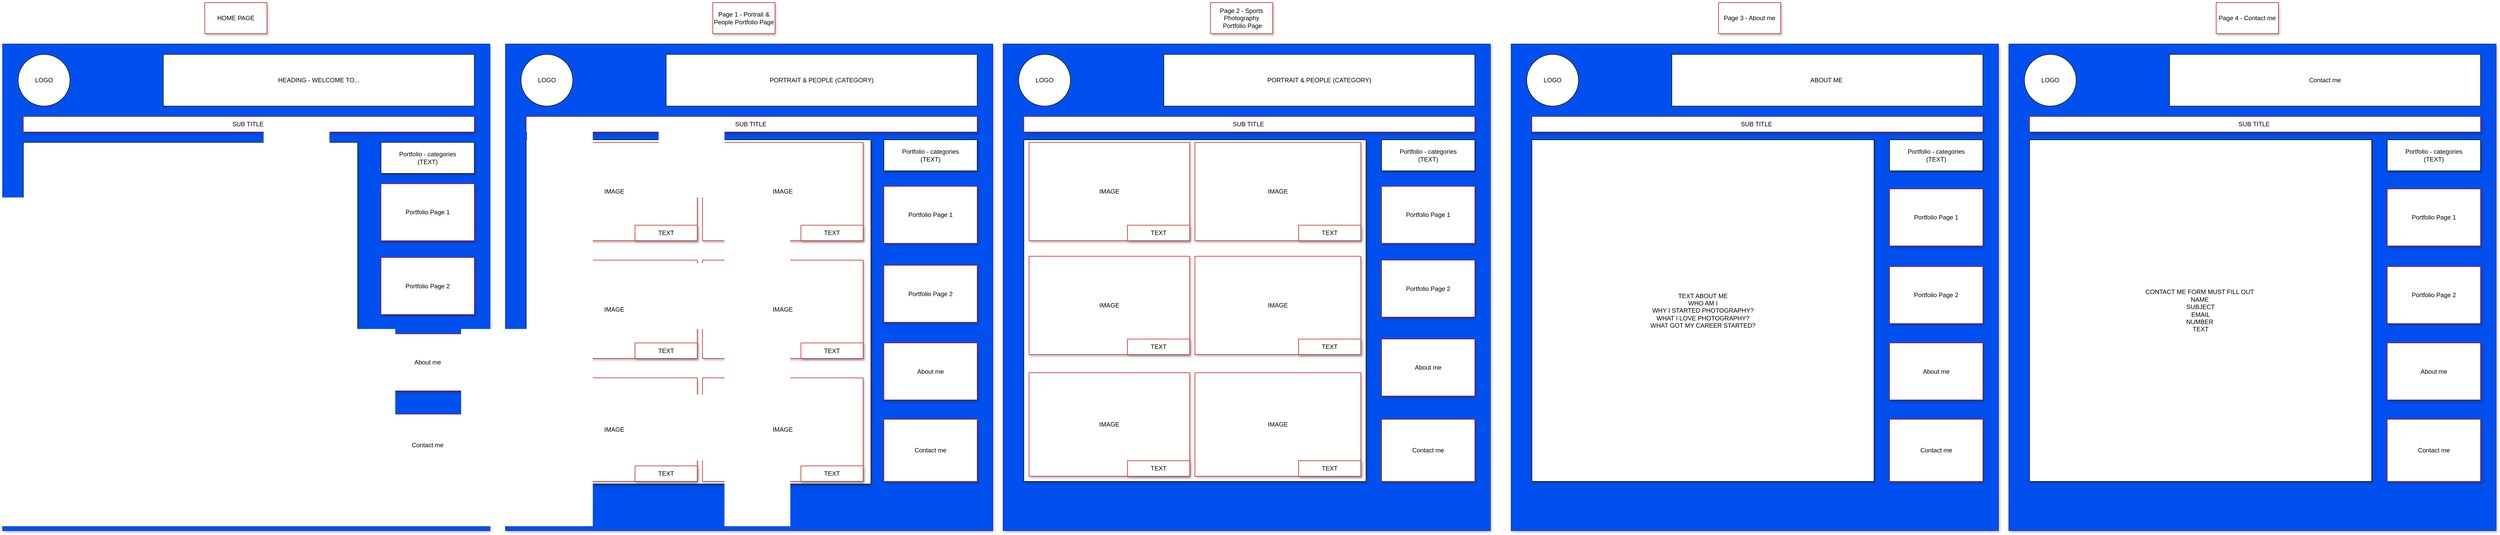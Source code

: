 <mxfile version="13.4.8" type="device"><diagram id="H8DoX3Xx-OVx8bmLnEmj" name="Page-1"><mxGraphModel dx="2893" dy="2330" grid="1" gridSize="10" guides="1" tooltips="1" connect="1" arrows="1" fold="1" page="1" pageScale="1" pageWidth="827" pageHeight="1169" math="0" shadow="0"><root><mxCell id="0"/><mxCell id="1" parent="0"/><mxCell id="cd6MgkSXQTXqrAkrhS8Q-16" value="" style="whiteSpace=wrap;html=1;aspect=fixed;shadow=1;fillColor=#0050ef;strokeColor=#001DBC;fontColor=#ffffff;" vertex="1" parent="1"><mxGeometry x="-340" y="-170" width="940" height="940" as="geometry"/></mxCell><mxCell id="cd6MgkSXQTXqrAkrhS8Q-2" value="HEADING - WELCOME TO..." style="rounded=0;whiteSpace=wrap;html=1;" vertex="1" parent="1"><mxGeometry x="-30" y="-150" width="600" height="100" as="geometry"/></mxCell><mxCell id="cd6MgkSXQTXqrAkrhS8Q-3" value="Portrait &amp;amp; People Page" style="rounded=0;whiteSpace=wrap;html=1;" vertex="1" parent="1"><mxGeometry x="390" y="105" width="180" height="105" as="geometry"/></mxCell><mxCell id="cd6MgkSXQTXqrAkrhS8Q-6" value="LOGO" style="ellipse;whiteSpace=wrap;html=1;aspect=fixed;" vertex="1" parent="1"><mxGeometry x="-310" y="-150" width="100" height="100" as="geometry"/></mxCell><mxCell id="cd6MgkSXQTXqrAkrhS8Q-9" style="edgeStyle=orthogonalEdgeStyle;rounded=0;orthogonalLoop=1;jettySize=auto;html=1;exitX=0.5;exitY=1;exitDx=0;exitDy=0;" edge="1" parent="1"><mxGeometry relative="1" as="geometry"><mxPoint x="-300" y="-102.5" as="sourcePoint"/><mxPoint x="-300" y="-102.5" as="targetPoint"/></mxGeometry></mxCell><mxCell id="cd6MgkSXQTXqrAkrhS8Q-19" value="" style="whiteSpace=wrap;html=1;aspect=fixed;shadow=1;" vertex="1" parent="1"><mxGeometry x="-300" y="20" width="645" height="645" as="geometry"/></mxCell><mxCell id="cd6MgkSXQTXqrAkrhS8Q-20" value="Sports Photography Page&lt;br&gt;(Football)" style="rounded=0;whiteSpace=wrap;html=1;" vertex="1" parent="1"><mxGeometry x="390" y="247.5" width="180" height="105" as="geometry"/></mxCell><mxCell id="cd6MgkSXQTXqrAkrhS8Q-25" value="Portfolio -&amp;nbsp;categories &lt;br&gt;(TEXT)" style="rounded=0;whiteSpace=wrap;html=1;shadow=1;" vertex="1" parent="1"><mxGeometry x="390" y="20" width="180" height="60" as="geometry"/></mxCell><mxCell id="cd6MgkSXQTXqrAkrhS8Q-26" value="SUB TITLE&amp;nbsp;" style="rounded=0;whiteSpace=wrap;html=1;shadow=1;strokeColor=#CC0000;" vertex="1" parent="1"><mxGeometry x="-300" y="-30" width="870" height="30" as="geometry"/></mxCell><mxCell id="cd6MgkSXQTXqrAkrhS8Q-27" value="" style="whiteSpace=wrap;html=1;aspect=fixed;shadow=1;fillColor=#0050ef;strokeColor=#001DBC;fontColor=#ffffff;" vertex="1" parent="1"><mxGeometry x="630" y="-170" width="940" height="940" as="geometry"/></mxCell><mxCell id="cd6MgkSXQTXqrAkrhS8Q-30" value="LOGO" style="ellipse;whiteSpace=wrap;html=1;aspect=fixed;" vertex="1" parent="1"><mxGeometry x="660" y="-150" width="100" height="100" as="geometry"/></mxCell><mxCell id="cd6MgkSXQTXqrAkrhS8Q-32" style="edgeStyle=orthogonalEdgeStyle;rounded=0;orthogonalLoop=1;jettySize=auto;html=1;exitX=0.5;exitY=1;exitDx=0;exitDy=0;" edge="1" parent="1"><mxGeometry relative="1" as="geometry"><mxPoint x="670" y="-102.5" as="sourcePoint"/><mxPoint x="670" y="-102.5" as="targetPoint"/></mxGeometry></mxCell><mxCell id="cd6MgkSXQTXqrAkrhS8Q-33" value="" style="whiteSpace=wrap;html=1;aspect=fixed;shadow=1;" vertex="1" parent="1"><mxGeometry x="670" y="15" width="665" height="665" as="geometry"/></mxCell><mxCell id="cd6MgkSXQTXqrAkrhS8Q-37" value="IMAGE" style="rounded=0;whiteSpace=wrap;html=1;" vertex="1" parent="1"><mxGeometry x="1360" y="570" width="180" height="105" as="geometry"/></mxCell><mxCell id="cd6MgkSXQTXqrAkrhS8Q-38" value="Portfolio -&amp;nbsp;categories &lt;br&gt;(TEXT)" style="rounded=0;whiteSpace=wrap;html=1;shadow=1;" vertex="1" parent="1"><mxGeometry x="1360" y="15" width="180" height="60" as="geometry"/></mxCell><mxCell id="cd6MgkSXQTXqrAkrhS8Q-39" value="SUB TITLE&amp;nbsp;" style="rounded=0;whiteSpace=wrap;html=1;shadow=1;strokeColor=#CC0000;" vertex="1" parent="1"><mxGeometry x="670" y="-30" width="870" height="30" as="geometry"/></mxCell><mxCell id="cd6MgkSXQTXqrAkrhS8Q-40" value="IMAGE" style="rounded=0;whiteSpace=wrap;html=1;shadow=1;strokeColor=#CC0000;" vertex="1" parent="1"><mxGeometry x="680" y="20" width="320" height="190" as="geometry"/></mxCell><mxCell id="cd6MgkSXQTXqrAkrhS8Q-41" value="IMAGE" style="rounded=0;whiteSpace=wrap;html=1;shadow=1;strokeColor=#CC0000;" vertex="1" parent="1"><mxGeometry x="1010" y="20" width="310" height="190" as="geometry"/></mxCell><mxCell id="cd6MgkSXQTXqrAkrhS8Q-42" value="IMAGE" style="rounded=0;whiteSpace=wrap;html=1;shadow=1;strokeColor=#CC0000;" vertex="1" parent="1"><mxGeometry x="1010" y="475" width="310" height="200" as="geometry"/></mxCell><mxCell id="cd6MgkSXQTXqrAkrhS8Q-43" value="IMAGE" style="rounded=0;whiteSpace=wrap;html=1;shadow=1;strokeColor=#CC0000;" vertex="1" parent="1"><mxGeometry x="680" y="475" width="320" height="200" as="geometry"/></mxCell><mxCell id="cd6MgkSXQTXqrAkrhS8Q-56" value="PORTRAIT &amp;amp; PEOPLE (CATEGORY)" style="rounded=0;whiteSpace=wrap;html=1;" vertex="1" parent="1"><mxGeometry x="940" y="-150" width="600" height="100" as="geometry"/></mxCell><mxCell id="cd6MgkSXQTXqrAkrhS8Q-60" value="HOME PAGE" style="rounded=0;whiteSpace=wrap;html=1;shadow=1;strokeColor=#CC0000;" vertex="1" parent="1"><mxGeometry x="50" y="-250" width="120" height="60" as="geometry"/></mxCell><mxCell id="cd6MgkSXQTXqrAkrhS8Q-61" value="Page 1 - Portrait &amp;amp; People Portfolio Page" style="rounded=0;whiteSpace=wrap;html=1;shadow=1;strokeColor=#CC0000;" vertex="1" parent="1"><mxGeometry x="1030" y="-250" width="120" height="60" as="geometry"/></mxCell><mxCell id="cd6MgkSXQTXqrAkrhS8Q-62" value="IMAGE" style="rounded=0;whiteSpace=wrap;html=1;shadow=1;strokeColor=#CC0000;" vertex="1" parent="1"><mxGeometry x="680" y="247.5" width="320" height="190" as="geometry"/></mxCell><mxCell id="cd6MgkSXQTXqrAkrhS8Q-63" value="IMAGE" style="rounded=0;whiteSpace=wrap;html=1;shadow=1;strokeColor=#CC0000;" vertex="1" parent="1"><mxGeometry x="1010" y="247.5" width="310" height="190" as="geometry"/></mxCell><mxCell id="cd6MgkSXQTXqrAkrhS8Q-64" value="About me" style="rounded=0;whiteSpace=wrap;html=1;shadow=1;strokeColor=#CC0000;" vertex="1" parent="1"><mxGeometry x="390" y="390" width="180" height="110" as="geometry"/></mxCell><mxCell id="cd6MgkSXQTXqrAkrhS8Q-65" value="Contact me" style="rounded=0;whiteSpace=wrap;html=1;shadow=1;strokeColor=#CC0000;" vertex="1" parent="1"><mxGeometry x="390" y="545" width="180" height="120" as="geometry"/></mxCell><mxCell id="cd6MgkSXQTXqrAkrhS8Q-66" value="" style="whiteSpace=wrap;html=1;aspect=fixed;shadow=1;fillColor=#0050ef;strokeColor=#001DBC;fontColor=#ffffff;" vertex="1" parent="1"><mxGeometry x="1590" y="-170" width="940" height="940" as="geometry"/></mxCell><mxCell id="cd6MgkSXQTXqrAkrhS8Q-68" value="LOGO" style="ellipse;whiteSpace=wrap;html=1;aspect=fixed;" vertex="1" parent="1"><mxGeometry x="1620" y="-150" width="100" height="100" as="geometry"/></mxCell><mxCell id="cd6MgkSXQTXqrAkrhS8Q-70" style="edgeStyle=orthogonalEdgeStyle;rounded=0;orthogonalLoop=1;jettySize=auto;html=1;exitX=0.5;exitY=1;exitDx=0;exitDy=0;" edge="1" parent="1"><mxGeometry relative="1" as="geometry"><mxPoint x="1630" y="-102.5" as="sourcePoint"/><mxPoint x="1630" y="-102.5" as="targetPoint"/></mxGeometry></mxCell><mxCell id="cd6MgkSXQTXqrAkrhS8Q-71" value="" style="whiteSpace=wrap;html=1;aspect=fixed;shadow=1;" vertex="1" parent="1"><mxGeometry x="1630" y="15" width="660" height="660" as="geometry"/></mxCell><mxCell id="cd6MgkSXQTXqrAkrhS8Q-76" value="Portfolio -&amp;nbsp;categories &lt;br&gt;(TEXT)" style="rounded=0;whiteSpace=wrap;html=1;shadow=1;" vertex="1" parent="1"><mxGeometry x="2320" y="15" width="180" height="60" as="geometry"/></mxCell><mxCell id="cd6MgkSXQTXqrAkrhS8Q-77" value="SUB TITLE&amp;nbsp;" style="rounded=0;whiteSpace=wrap;html=1;shadow=1;strokeColor=#CC0000;" vertex="1" parent="1"><mxGeometry x="1630" y="-30" width="870" height="30" as="geometry"/></mxCell><mxCell id="cd6MgkSXQTXqrAkrhS8Q-79" value="IMAGE" style="rounded=0;whiteSpace=wrap;html=1;shadow=1;strokeColor=#CC0000;" vertex="1" parent="1"><mxGeometry x="1960" y="20" width="320" height="190" as="geometry"/></mxCell><mxCell id="cd6MgkSXQTXqrAkrhS8Q-80" value="IMAGE" style="rounded=0;whiteSpace=wrap;html=1;shadow=1;strokeColor=#CC0000;" vertex="1" parent="1"><mxGeometry x="1960" y="465" width="320" height="200" as="geometry"/></mxCell><mxCell id="cd6MgkSXQTXqrAkrhS8Q-81" value="IMAGE" style="rounded=0;whiteSpace=wrap;html=1;shadow=1;strokeColor=#CC0000;" vertex="1" parent="1"><mxGeometry x="1640" y="465" width="310" height="200" as="geometry"/></mxCell><mxCell id="cd6MgkSXQTXqrAkrhS8Q-82" value="PORTRAIT &amp;amp; PEOPLE (CATEGORY)" style="rounded=0;whiteSpace=wrap;html=1;" vertex="1" parent="1"><mxGeometry x="1900" y="-150" width="600" height="100" as="geometry"/></mxCell><mxCell id="cd6MgkSXQTXqrAkrhS8Q-83" value="Page 2 - Sports Photography&lt;br&gt;&amp;nbsp;Portfolio Page" style="rounded=0;whiteSpace=wrap;html=1;shadow=1;strokeColor=#CC0000;" vertex="1" parent="1"><mxGeometry x="1990" y="-250" width="120" height="60" as="geometry"/></mxCell><mxCell id="cd6MgkSXQTXqrAkrhS8Q-85" value="IMAGE" style="rounded=0;whiteSpace=wrap;html=1;shadow=1;strokeColor=#CC0000;" vertex="1" parent="1"><mxGeometry x="1960" y="240" width="320" height="190" as="geometry"/></mxCell><mxCell id="cd6MgkSXQTXqrAkrhS8Q-87" value="Sports Photography Page&lt;br&gt;(Football)" style="rounded=0;whiteSpace=wrap;html=1;" vertex="1" parent="1"><mxGeometry x="1360" y="260" width="180" height="105" as="geometry"/></mxCell><mxCell id="cd6MgkSXQTXqrAkrhS8Q-88" value="IMAGE" style="rounded=0;whiteSpace=wrap;html=1;shadow=1;strokeColor=#CC0000;" vertex="1" parent="1"><mxGeometry x="1640" y="20" width="310" height="190" as="geometry"/></mxCell><mxCell id="cd6MgkSXQTXqrAkrhS8Q-89" value="IMAGE" style="rounded=0;whiteSpace=wrap;html=1;shadow=1;strokeColor=#CC0000;" vertex="1" parent="1"><mxGeometry x="1640" y="240" width="310" height="190" as="geometry"/></mxCell><mxCell id="cd6MgkSXQTXqrAkrhS8Q-90" value="Portrait &amp;amp; People Page" style="rounded=0;whiteSpace=wrap;html=1;" vertex="1" parent="1"><mxGeometry x="2320" y="110" width="180" height="105" as="geometry"/></mxCell><mxCell id="cd6MgkSXQTXqrAkrhS8Q-91" value="Portrait &amp;amp; People Page" style="rounded=0;whiteSpace=wrap;html=1;" vertex="1" parent="1"><mxGeometry x="1360" y="110" width="180" height="105" as="geometry"/></mxCell><mxCell id="cd6MgkSXQTXqrAkrhS8Q-92" value="Sports Photography Page&lt;br&gt;(Football)" style="rounded=0;whiteSpace=wrap;html=1;" vertex="1" parent="1"><mxGeometry x="2320" y="247.5" width="180" height="105" as="geometry"/></mxCell><mxCell id="cd6MgkSXQTXqrAkrhS8Q-93" value="About me" style="rounded=0;whiteSpace=wrap;html=1;shadow=1;strokeColor=#CC0000;" vertex="1" parent="1"><mxGeometry x="1360" y="407.5" width="180" height="110" as="geometry"/></mxCell><mxCell id="cd6MgkSXQTXqrAkrhS8Q-94" value="Contact me" style="rounded=0;whiteSpace=wrap;html=1;shadow=1;strokeColor=#CC0000;" vertex="1" parent="1"><mxGeometry x="1360" y="555" width="180" height="120" as="geometry"/></mxCell><mxCell id="cd6MgkSXQTXqrAkrhS8Q-95" value="About me" style="rounded=0;whiteSpace=wrap;html=1;shadow=1;strokeColor=#CC0000;" vertex="1" parent="1"><mxGeometry x="2320" y="400" width="180" height="110" as="geometry"/></mxCell><mxCell id="cd6MgkSXQTXqrAkrhS8Q-98" value="Contact me" style="rounded=0;whiteSpace=wrap;html=1;shadow=1;strokeColor=#CC0000;" vertex="1" parent="1"><mxGeometry x="2320" y="555" width="180" height="120" as="geometry"/></mxCell><mxCell id="cd6MgkSXQTXqrAkrhS8Q-99" value="" style="whiteSpace=wrap;html=1;aspect=fixed;shadow=1;fillColor=#0050ef;strokeColor=#001DBC;fontColor=#ffffff;" vertex="1" parent="1"><mxGeometry x="2570" y="-170" width="940" height="940" as="geometry"/></mxCell><mxCell id="cd6MgkSXQTXqrAkrhS8Q-100" value="LOGO" style="ellipse;whiteSpace=wrap;html=1;aspect=fixed;" vertex="1" parent="1"><mxGeometry x="2600" y="-150" width="100" height="100" as="geometry"/></mxCell><mxCell id="cd6MgkSXQTXqrAkrhS8Q-101" style="edgeStyle=orthogonalEdgeStyle;rounded=0;orthogonalLoop=1;jettySize=auto;html=1;exitX=0.5;exitY=1;exitDx=0;exitDy=0;" edge="1" parent="1"><mxGeometry relative="1" as="geometry"><mxPoint x="2610" y="-102.5" as="sourcePoint"/><mxPoint x="2610" y="-102.5" as="targetPoint"/></mxGeometry></mxCell><mxCell id="cd6MgkSXQTXqrAkrhS8Q-102" value="TEXT ABOUT ME &lt;br&gt;WHO AM I&lt;br&gt;WHY I STARTED PHOTOGRAPHY?&lt;br&gt;WHAT I LOVE PHOTOGRAPHY?&lt;br&gt;WHAT GOT MY CAREER STARTED?" style="whiteSpace=wrap;html=1;aspect=fixed;shadow=1;" vertex="1" parent="1"><mxGeometry x="2610" y="15" width="660" height="660" as="geometry"/></mxCell><mxCell id="cd6MgkSXQTXqrAkrhS8Q-103" value="Portfolio -&amp;nbsp;categories &lt;br&gt;(TEXT)" style="rounded=0;whiteSpace=wrap;html=1;shadow=1;" vertex="1" parent="1"><mxGeometry x="3300" y="15" width="180" height="60" as="geometry"/></mxCell><mxCell id="cd6MgkSXQTXqrAkrhS8Q-104" value="SUB TITLE&amp;nbsp;" style="rounded=0;whiteSpace=wrap;html=1;shadow=1;strokeColor=#CC0000;" vertex="1" parent="1"><mxGeometry x="2610" y="-30" width="870" height="30" as="geometry"/></mxCell><mxCell id="cd6MgkSXQTXqrAkrhS8Q-109" value="ABOUT ME&amp;nbsp;" style="rounded=0;whiteSpace=wrap;html=1;" vertex="1" parent="1"><mxGeometry x="2880" y="-150" width="600" height="100" as="geometry"/></mxCell><mxCell id="cd6MgkSXQTXqrAkrhS8Q-110" value="Page 3 - About me" style="rounded=0;whiteSpace=wrap;html=1;shadow=1;strokeColor=#CC0000;" vertex="1" parent="1"><mxGeometry x="2970" y="-250" width="120" height="60" as="geometry"/></mxCell><mxCell id="cd6MgkSXQTXqrAkrhS8Q-115" value="Portrait &amp;amp; People Page" style="rounded=0;whiteSpace=wrap;html=1;" vertex="1" parent="1"><mxGeometry x="3300" y="110" width="180" height="105" as="geometry"/></mxCell><mxCell id="cd6MgkSXQTXqrAkrhS8Q-117" value="About me" style="rounded=0;whiteSpace=wrap;html=1;shadow=1;strokeColor=#CC0000;" vertex="1" parent="1"><mxGeometry x="3300" y="407.5" width="180" height="110" as="geometry"/></mxCell><mxCell id="cd6MgkSXQTXqrAkrhS8Q-118" value="Contact me" style="rounded=0;whiteSpace=wrap;html=1;shadow=1;strokeColor=#CC0000;" vertex="1" parent="1"><mxGeometry x="3300" y="555" width="180" height="120" as="geometry"/></mxCell><mxCell id="cd6MgkSXQTXqrAkrhS8Q-119" value="" style="whiteSpace=wrap;html=1;aspect=fixed;shadow=1;fillColor=#0050ef;strokeColor=#001DBC;fontColor=#ffffff;" vertex="1" parent="1"><mxGeometry x="3530" y="-170" width="940" height="940" as="geometry"/></mxCell><mxCell id="cd6MgkSXQTXqrAkrhS8Q-120" value="LOGO" style="ellipse;whiteSpace=wrap;html=1;aspect=fixed;" vertex="1" parent="1"><mxGeometry x="3560" y="-150" width="100" height="100" as="geometry"/></mxCell><mxCell id="cd6MgkSXQTXqrAkrhS8Q-121" style="edgeStyle=orthogonalEdgeStyle;rounded=0;orthogonalLoop=1;jettySize=auto;html=1;exitX=0.5;exitY=1;exitDx=0;exitDy=0;" edge="1" parent="1"><mxGeometry relative="1" as="geometry"><mxPoint x="3570" y="-102.5" as="sourcePoint"/><mxPoint x="3570" y="-102.5" as="targetPoint"/></mxGeometry></mxCell><mxCell id="cd6MgkSXQTXqrAkrhS8Q-122" value="CONTACT ME FORM MUST FILL OUT&amp;nbsp;&lt;br&gt;NAME&amp;nbsp;&lt;br&gt;SUBJECT&lt;br&gt;EMAIL&lt;br&gt;NUMBER&amp;nbsp;&lt;br&gt;TEXT" style="whiteSpace=wrap;html=1;aspect=fixed;shadow=1;" vertex="1" parent="1"><mxGeometry x="3570" y="15" width="660" height="660" as="geometry"/></mxCell><mxCell id="cd6MgkSXQTXqrAkrhS8Q-123" value="Portfolio -&amp;nbsp;categories &lt;br&gt;(TEXT)" style="rounded=0;whiteSpace=wrap;html=1;shadow=1;" vertex="1" parent="1"><mxGeometry x="4260" y="15" width="180" height="60" as="geometry"/></mxCell><mxCell id="cd6MgkSXQTXqrAkrhS8Q-124" value="SUB TITLE&amp;nbsp;" style="rounded=0;whiteSpace=wrap;html=1;shadow=1;strokeColor=#CC0000;" vertex="1" parent="1"><mxGeometry x="3570" y="-30" width="870" height="30" as="geometry"/></mxCell><mxCell id="cd6MgkSXQTXqrAkrhS8Q-125" value="Contact me" style="rounded=0;whiteSpace=wrap;html=1;" vertex="1" parent="1"><mxGeometry x="3840" y="-150" width="600" height="100" as="geometry"/></mxCell><mxCell id="cd6MgkSXQTXqrAkrhS8Q-126" value="Page 4 - Contact me" style="rounded=0;whiteSpace=wrap;html=1;shadow=1;strokeColor=#CC0000;" vertex="1" parent="1"><mxGeometry x="3930" y="-250" width="120" height="60" as="geometry"/></mxCell><mxCell id="cd6MgkSXQTXqrAkrhS8Q-129" value="About me" style="rounded=0;whiteSpace=wrap;html=1;shadow=1;strokeColor=#CC0000;" vertex="1" parent="1"><mxGeometry x="4260" y="407.5" width="180" height="110" as="geometry"/></mxCell><mxCell id="cd6MgkSXQTXqrAkrhS8Q-130" value="Contact me" style="rounded=0;whiteSpace=wrap;html=1;shadow=1;strokeColor=#CC0000;" vertex="1" parent="1"><mxGeometry x="4260" y="555" width="180" height="120" as="geometry"/></mxCell><mxCell id="cd6MgkSXQTXqrAkrhS8Q-131" value="Portfolio Page 2" style="rounded=0;whiteSpace=wrap;html=1;shadow=1;strokeColor=#CC0000;" vertex="1" parent="1"><mxGeometry x="390" y="242.5" width="180" height="110" as="geometry"/></mxCell><mxCell id="cd6MgkSXQTXqrAkrhS8Q-132" value="Portfolio Page 1" style="rounded=0;whiteSpace=wrap;html=1;shadow=1;strokeColor=#CC0000;" vertex="1" parent="1"><mxGeometry x="390" y="100" width="180" height="110" as="geometry"/></mxCell><mxCell id="cd6MgkSXQTXqrAkrhS8Q-133" value="TEXT" style="rounded=0;whiteSpace=wrap;html=1;shadow=1;strokeColor=#CC0000;" vertex="1" parent="1"><mxGeometry x="880" y="180" width="120" height="30" as="geometry"/></mxCell><mxCell id="cd6MgkSXQTXqrAkrhS8Q-134" value="TEXT" style="rounded=0;whiteSpace=wrap;html=1;shadow=1;strokeColor=#CC0000;" vertex="1" parent="1"><mxGeometry x="1200" y="180" width="120" height="30" as="geometry"/></mxCell><mxCell id="cd6MgkSXQTXqrAkrhS8Q-135" value="TEXT" style="rounded=0;whiteSpace=wrap;html=1;shadow=1;strokeColor=#CC0000;" vertex="1" parent="1"><mxGeometry x="880" y="407.5" width="120" height="30" as="geometry"/></mxCell><mxCell id="cd6MgkSXQTXqrAkrhS8Q-136" value="TEXT" style="rounded=0;whiteSpace=wrap;html=1;shadow=1;strokeColor=#CC0000;" vertex="1" parent="1"><mxGeometry x="1200" y="407.5" width="120" height="30" as="geometry"/></mxCell><mxCell id="cd6MgkSXQTXqrAkrhS8Q-138" value="TEXT" style="rounded=0;whiteSpace=wrap;html=1;shadow=1;strokeColor=#CC0000;" vertex="1" parent="1"><mxGeometry x="880" y="645" width="120" height="30" as="geometry"/></mxCell><mxCell id="cd6MgkSXQTXqrAkrhS8Q-139" value="TEXT" style="rounded=0;whiteSpace=wrap;html=1;shadow=1;strokeColor=#CC0000;" vertex="1" parent="1"><mxGeometry x="1200" y="645" width="120" height="30" as="geometry"/></mxCell><mxCell id="cd6MgkSXQTXqrAkrhS8Q-140" value="TEXT" style="rounded=0;whiteSpace=wrap;html=1;shadow=1;strokeColor=#CC0000;" vertex="1" parent="1"><mxGeometry x="1830" y="180" width="120" height="30" as="geometry"/></mxCell><mxCell id="cd6MgkSXQTXqrAkrhS8Q-141" value="TEXT" style="rounded=0;whiteSpace=wrap;html=1;shadow=1;strokeColor=#CC0000;" vertex="1" parent="1"><mxGeometry x="2160" y="180" width="120" height="30" as="geometry"/></mxCell><mxCell id="cd6MgkSXQTXqrAkrhS8Q-142" value="TEXT" style="rounded=0;whiteSpace=wrap;html=1;shadow=1;strokeColor=#CC0000;" vertex="1" parent="1"><mxGeometry x="1830" y="635" width="120" height="30" as="geometry"/></mxCell><mxCell id="cd6MgkSXQTXqrAkrhS8Q-143" value="TEXT" style="rounded=0;whiteSpace=wrap;html=1;shadow=1;strokeColor=#CC0000;" vertex="1" parent="1"><mxGeometry x="2160" y="400" width="120" height="30" as="geometry"/></mxCell><mxCell id="cd6MgkSXQTXqrAkrhS8Q-144" value="TEXT" style="rounded=0;whiteSpace=wrap;html=1;shadow=1;strokeColor=#CC0000;" vertex="1" parent="1"><mxGeometry x="1830" y="400" width="120" height="30" as="geometry"/></mxCell><mxCell id="cd6MgkSXQTXqrAkrhS8Q-145" value="TEXT" style="rounded=0;whiteSpace=wrap;html=1;shadow=1;strokeColor=#CC0000;" vertex="1" parent="1"><mxGeometry x="2160" y="635" width="120" height="30" as="geometry"/></mxCell><mxCell id="cd6MgkSXQTXqrAkrhS8Q-146" value="Portfolio Page 1" style="rounded=0;whiteSpace=wrap;html=1;shadow=1;strokeColor=#CC0000;" vertex="1" parent="1"><mxGeometry x="1360" y="105" width="180" height="110" as="geometry"/></mxCell><mxCell id="cd6MgkSXQTXqrAkrhS8Q-147" value="Portfolio Page 2" style="rounded=0;whiteSpace=wrap;html=1;shadow=1;strokeColor=#CC0000;" vertex="1" parent="1"><mxGeometry x="1360" y="257.5" width="180" height="110" as="geometry"/></mxCell><mxCell id="cd6MgkSXQTXqrAkrhS8Q-148" value="Portfolio Page 2" style="rounded=0;whiteSpace=wrap;html=1;shadow=1;strokeColor=#CC0000;" vertex="1" parent="1"><mxGeometry x="2320" y="247.5" width="180" height="110" as="geometry"/></mxCell><mxCell id="cd6MgkSXQTXqrAkrhS8Q-149" value="Portfolio Page 1" style="rounded=0;whiteSpace=wrap;html=1;shadow=1;strokeColor=#CC0000;" vertex="1" parent="1"><mxGeometry x="2320" y="105" width="180" height="110" as="geometry"/></mxCell><mxCell id="cd6MgkSXQTXqrAkrhS8Q-150" value="Portfolio Page 1" style="rounded=0;whiteSpace=wrap;html=1;shadow=1;strokeColor=#CC0000;" vertex="1" parent="1"><mxGeometry x="3300" y="110" width="180" height="110" as="geometry"/></mxCell><mxCell id="cd6MgkSXQTXqrAkrhS8Q-151" value="Portfolio Page 2" style="rounded=0;whiteSpace=wrap;html=1;shadow=1;strokeColor=#CC0000;" vertex="1" parent="1"><mxGeometry x="3300" y="260" width="180" height="110" as="geometry"/></mxCell><mxCell id="cd6MgkSXQTXqrAkrhS8Q-152" value="Portfolio Page 1" style="rounded=0;whiteSpace=wrap;html=1;shadow=1;strokeColor=#CC0000;" vertex="1" parent="1"><mxGeometry x="4260" y="110" width="180" height="110" as="geometry"/></mxCell><mxCell id="cd6MgkSXQTXqrAkrhS8Q-153" value="Portfolio Page 2" style="rounded=0;whiteSpace=wrap;html=1;shadow=1;strokeColor=#CC0000;" vertex="1" parent="1"><mxGeometry x="4260" y="260" width="180" height="110" as="geometry"/></mxCell></root></mxGraphModel></diagram></mxfile>